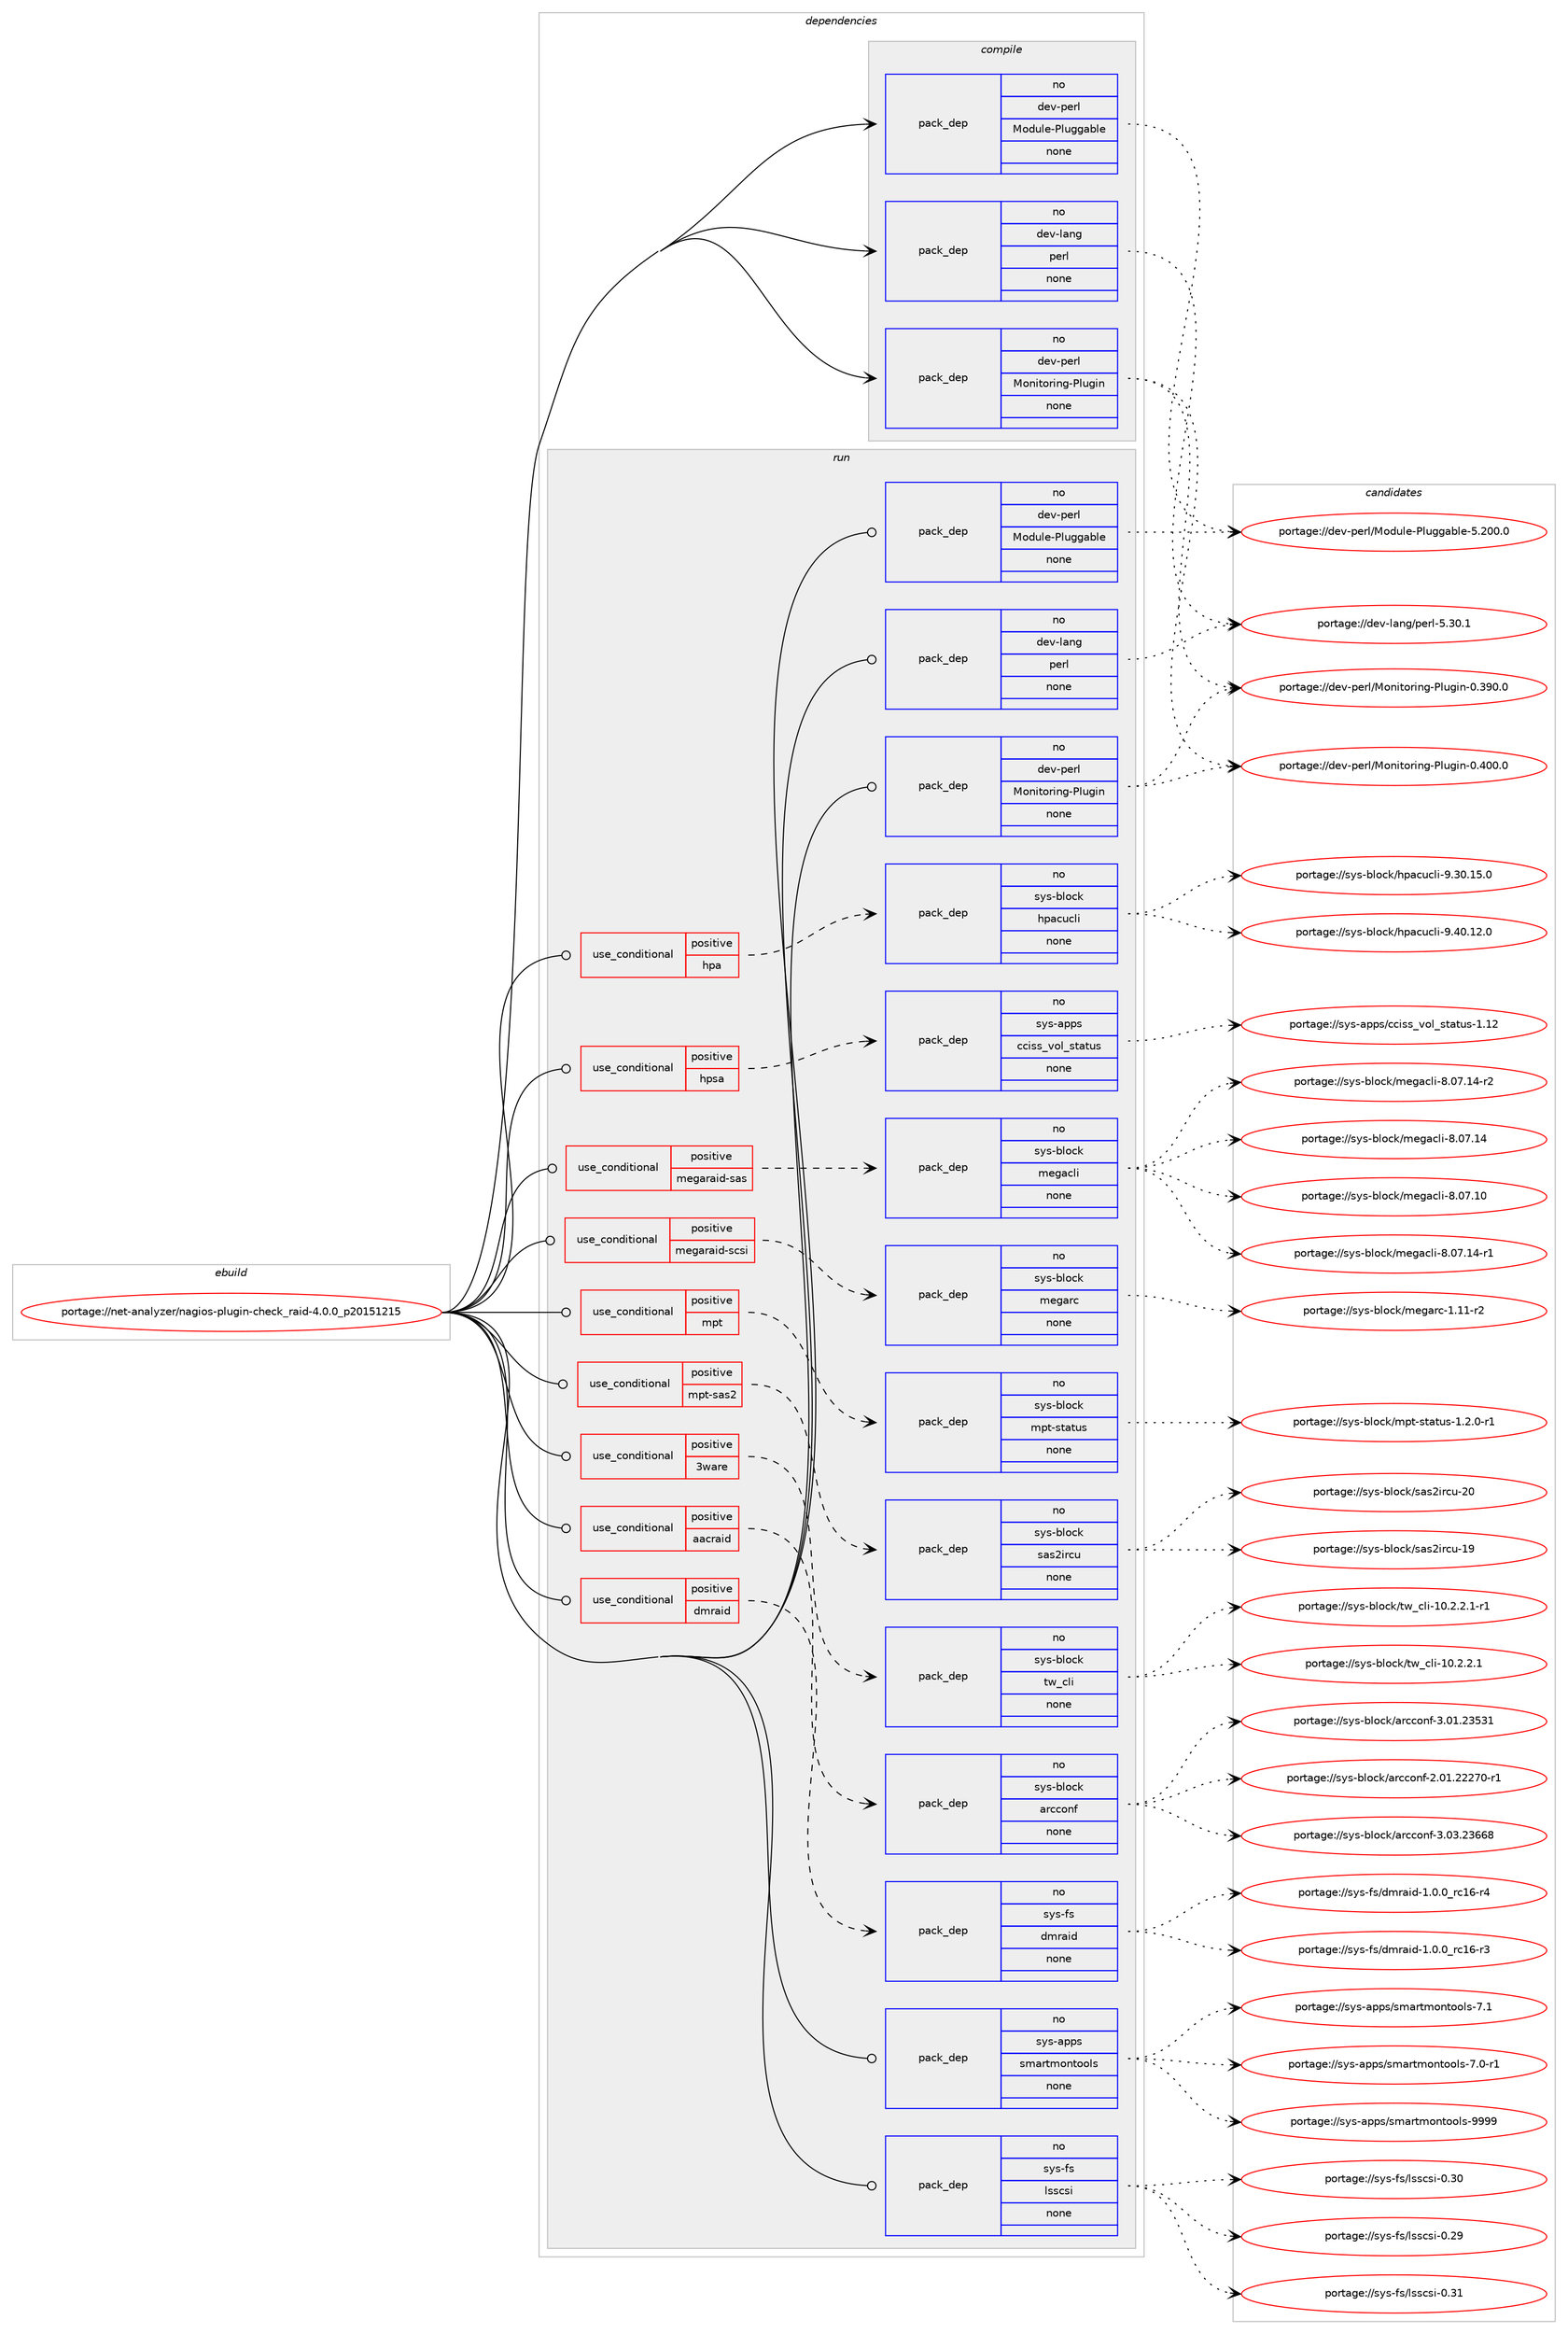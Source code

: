 digraph prolog {

# *************
# Graph options
# *************

newrank=true;
concentrate=true;
compound=true;
graph [rankdir=LR,fontname=Helvetica,fontsize=10,ranksep=1.5];#, ranksep=2.5, nodesep=0.2];
edge  [arrowhead=vee];
node  [fontname=Helvetica,fontsize=10];

# **********
# The ebuild
# **********

subgraph cluster_leftcol {
color=gray;
rank=same;
label=<<i>ebuild</i>>;
id [label="portage://net-analyzer/nagios-plugin-check_raid-4.0.0_p20151215", color=red, width=4, href="../net-analyzer/nagios-plugin-check_raid-4.0.0_p20151215.svg"];
}

# ****************
# The dependencies
# ****************

subgraph cluster_midcol {
color=gray;
label=<<i>dependencies</i>>;
subgraph cluster_compile {
fillcolor="#eeeeee";
style=filled;
label=<<i>compile</i>>;
subgraph pack69595 {
dependency91363 [label=<<TABLE BORDER="0" CELLBORDER="1" CELLSPACING="0" CELLPADDING="4" WIDTH="220"><TR><TD ROWSPAN="6" CELLPADDING="30">pack_dep</TD></TR><TR><TD WIDTH="110">no</TD></TR><TR><TD>dev-lang</TD></TR><TR><TD>perl</TD></TR><TR><TD>none</TD></TR><TR><TD></TD></TR></TABLE>>, shape=none, color=blue];
}
id:e -> dependency91363:w [weight=20,style="solid",arrowhead="vee"];
subgraph pack69596 {
dependency91364 [label=<<TABLE BORDER="0" CELLBORDER="1" CELLSPACING="0" CELLPADDING="4" WIDTH="220"><TR><TD ROWSPAN="6" CELLPADDING="30">pack_dep</TD></TR><TR><TD WIDTH="110">no</TD></TR><TR><TD>dev-perl</TD></TR><TR><TD>Module-Pluggable</TD></TR><TR><TD>none</TD></TR><TR><TD></TD></TR></TABLE>>, shape=none, color=blue];
}
id:e -> dependency91364:w [weight=20,style="solid",arrowhead="vee"];
subgraph pack69597 {
dependency91365 [label=<<TABLE BORDER="0" CELLBORDER="1" CELLSPACING="0" CELLPADDING="4" WIDTH="220"><TR><TD ROWSPAN="6" CELLPADDING="30">pack_dep</TD></TR><TR><TD WIDTH="110">no</TD></TR><TR><TD>dev-perl</TD></TR><TR><TD>Monitoring-Plugin</TD></TR><TR><TD>none</TD></TR><TR><TD></TD></TR></TABLE>>, shape=none, color=blue];
}
id:e -> dependency91365:w [weight=20,style="solid",arrowhead="vee"];
}
subgraph cluster_compileandrun {
fillcolor="#eeeeee";
style=filled;
label=<<i>compile and run</i>>;
}
subgraph cluster_run {
fillcolor="#eeeeee";
style=filled;
label=<<i>run</i>>;
subgraph cond20057 {
dependency91366 [label=<<TABLE BORDER="0" CELLBORDER="1" CELLSPACING="0" CELLPADDING="4"><TR><TD ROWSPAN="3" CELLPADDING="10">use_conditional</TD></TR><TR><TD>positive</TD></TR><TR><TD>3ware</TD></TR></TABLE>>, shape=none, color=red];
subgraph pack69598 {
dependency91367 [label=<<TABLE BORDER="0" CELLBORDER="1" CELLSPACING="0" CELLPADDING="4" WIDTH="220"><TR><TD ROWSPAN="6" CELLPADDING="30">pack_dep</TD></TR><TR><TD WIDTH="110">no</TD></TR><TR><TD>sys-block</TD></TR><TR><TD>tw_cli</TD></TR><TR><TD>none</TD></TR><TR><TD></TD></TR></TABLE>>, shape=none, color=blue];
}
dependency91366:e -> dependency91367:w [weight=20,style="dashed",arrowhead="vee"];
}
id:e -> dependency91366:w [weight=20,style="solid",arrowhead="odot"];
subgraph cond20058 {
dependency91368 [label=<<TABLE BORDER="0" CELLBORDER="1" CELLSPACING="0" CELLPADDING="4"><TR><TD ROWSPAN="3" CELLPADDING="10">use_conditional</TD></TR><TR><TD>positive</TD></TR><TR><TD>aacraid</TD></TR></TABLE>>, shape=none, color=red];
subgraph pack69599 {
dependency91369 [label=<<TABLE BORDER="0" CELLBORDER="1" CELLSPACING="0" CELLPADDING="4" WIDTH="220"><TR><TD ROWSPAN="6" CELLPADDING="30">pack_dep</TD></TR><TR><TD WIDTH="110">no</TD></TR><TR><TD>sys-block</TD></TR><TR><TD>arcconf</TD></TR><TR><TD>none</TD></TR><TR><TD></TD></TR></TABLE>>, shape=none, color=blue];
}
dependency91368:e -> dependency91369:w [weight=20,style="dashed",arrowhead="vee"];
}
id:e -> dependency91368:w [weight=20,style="solid",arrowhead="odot"];
subgraph cond20059 {
dependency91370 [label=<<TABLE BORDER="0" CELLBORDER="1" CELLSPACING="0" CELLPADDING="4"><TR><TD ROWSPAN="3" CELLPADDING="10">use_conditional</TD></TR><TR><TD>positive</TD></TR><TR><TD>dmraid</TD></TR></TABLE>>, shape=none, color=red];
subgraph pack69600 {
dependency91371 [label=<<TABLE BORDER="0" CELLBORDER="1" CELLSPACING="0" CELLPADDING="4" WIDTH="220"><TR><TD ROWSPAN="6" CELLPADDING="30">pack_dep</TD></TR><TR><TD WIDTH="110">no</TD></TR><TR><TD>sys-fs</TD></TR><TR><TD>dmraid</TD></TR><TR><TD>none</TD></TR><TR><TD></TD></TR></TABLE>>, shape=none, color=blue];
}
dependency91370:e -> dependency91371:w [weight=20,style="dashed",arrowhead="vee"];
}
id:e -> dependency91370:w [weight=20,style="solid",arrowhead="odot"];
subgraph cond20060 {
dependency91372 [label=<<TABLE BORDER="0" CELLBORDER="1" CELLSPACING="0" CELLPADDING="4"><TR><TD ROWSPAN="3" CELLPADDING="10">use_conditional</TD></TR><TR><TD>positive</TD></TR><TR><TD>hpa</TD></TR></TABLE>>, shape=none, color=red];
subgraph pack69601 {
dependency91373 [label=<<TABLE BORDER="0" CELLBORDER="1" CELLSPACING="0" CELLPADDING="4" WIDTH="220"><TR><TD ROWSPAN="6" CELLPADDING="30">pack_dep</TD></TR><TR><TD WIDTH="110">no</TD></TR><TR><TD>sys-block</TD></TR><TR><TD>hpacucli</TD></TR><TR><TD>none</TD></TR><TR><TD></TD></TR></TABLE>>, shape=none, color=blue];
}
dependency91372:e -> dependency91373:w [weight=20,style="dashed",arrowhead="vee"];
}
id:e -> dependency91372:w [weight=20,style="solid",arrowhead="odot"];
subgraph cond20061 {
dependency91374 [label=<<TABLE BORDER="0" CELLBORDER="1" CELLSPACING="0" CELLPADDING="4"><TR><TD ROWSPAN="3" CELLPADDING="10">use_conditional</TD></TR><TR><TD>positive</TD></TR><TR><TD>hpsa</TD></TR></TABLE>>, shape=none, color=red];
subgraph pack69602 {
dependency91375 [label=<<TABLE BORDER="0" CELLBORDER="1" CELLSPACING="0" CELLPADDING="4" WIDTH="220"><TR><TD ROWSPAN="6" CELLPADDING="30">pack_dep</TD></TR><TR><TD WIDTH="110">no</TD></TR><TR><TD>sys-apps</TD></TR><TR><TD>cciss_vol_status</TD></TR><TR><TD>none</TD></TR><TR><TD></TD></TR></TABLE>>, shape=none, color=blue];
}
dependency91374:e -> dependency91375:w [weight=20,style="dashed",arrowhead="vee"];
}
id:e -> dependency91374:w [weight=20,style="solid",arrowhead="odot"];
subgraph cond20062 {
dependency91376 [label=<<TABLE BORDER="0" CELLBORDER="1" CELLSPACING="0" CELLPADDING="4"><TR><TD ROWSPAN="3" CELLPADDING="10">use_conditional</TD></TR><TR><TD>positive</TD></TR><TR><TD>megaraid-sas</TD></TR></TABLE>>, shape=none, color=red];
subgraph pack69603 {
dependency91377 [label=<<TABLE BORDER="0" CELLBORDER="1" CELLSPACING="0" CELLPADDING="4" WIDTH="220"><TR><TD ROWSPAN="6" CELLPADDING="30">pack_dep</TD></TR><TR><TD WIDTH="110">no</TD></TR><TR><TD>sys-block</TD></TR><TR><TD>megacli</TD></TR><TR><TD>none</TD></TR><TR><TD></TD></TR></TABLE>>, shape=none, color=blue];
}
dependency91376:e -> dependency91377:w [weight=20,style="dashed",arrowhead="vee"];
}
id:e -> dependency91376:w [weight=20,style="solid",arrowhead="odot"];
subgraph cond20063 {
dependency91378 [label=<<TABLE BORDER="0" CELLBORDER="1" CELLSPACING="0" CELLPADDING="4"><TR><TD ROWSPAN="3" CELLPADDING="10">use_conditional</TD></TR><TR><TD>positive</TD></TR><TR><TD>megaraid-scsi</TD></TR></TABLE>>, shape=none, color=red];
subgraph pack69604 {
dependency91379 [label=<<TABLE BORDER="0" CELLBORDER="1" CELLSPACING="0" CELLPADDING="4" WIDTH="220"><TR><TD ROWSPAN="6" CELLPADDING="30">pack_dep</TD></TR><TR><TD WIDTH="110">no</TD></TR><TR><TD>sys-block</TD></TR><TR><TD>megarc</TD></TR><TR><TD>none</TD></TR><TR><TD></TD></TR></TABLE>>, shape=none, color=blue];
}
dependency91378:e -> dependency91379:w [weight=20,style="dashed",arrowhead="vee"];
}
id:e -> dependency91378:w [weight=20,style="solid",arrowhead="odot"];
subgraph cond20064 {
dependency91380 [label=<<TABLE BORDER="0" CELLBORDER="1" CELLSPACING="0" CELLPADDING="4"><TR><TD ROWSPAN="3" CELLPADDING="10">use_conditional</TD></TR><TR><TD>positive</TD></TR><TR><TD>mpt</TD></TR></TABLE>>, shape=none, color=red];
subgraph pack69605 {
dependency91381 [label=<<TABLE BORDER="0" CELLBORDER="1" CELLSPACING="0" CELLPADDING="4" WIDTH="220"><TR><TD ROWSPAN="6" CELLPADDING="30">pack_dep</TD></TR><TR><TD WIDTH="110">no</TD></TR><TR><TD>sys-block</TD></TR><TR><TD>mpt-status</TD></TR><TR><TD>none</TD></TR><TR><TD></TD></TR></TABLE>>, shape=none, color=blue];
}
dependency91380:e -> dependency91381:w [weight=20,style="dashed",arrowhead="vee"];
}
id:e -> dependency91380:w [weight=20,style="solid",arrowhead="odot"];
subgraph cond20065 {
dependency91382 [label=<<TABLE BORDER="0" CELLBORDER="1" CELLSPACING="0" CELLPADDING="4"><TR><TD ROWSPAN="3" CELLPADDING="10">use_conditional</TD></TR><TR><TD>positive</TD></TR><TR><TD>mpt-sas2</TD></TR></TABLE>>, shape=none, color=red];
subgraph pack69606 {
dependency91383 [label=<<TABLE BORDER="0" CELLBORDER="1" CELLSPACING="0" CELLPADDING="4" WIDTH="220"><TR><TD ROWSPAN="6" CELLPADDING="30">pack_dep</TD></TR><TR><TD WIDTH="110">no</TD></TR><TR><TD>sys-block</TD></TR><TR><TD>sas2ircu</TD></TR><TR><TD>none</TD></TR><TR><TD></TD></TR></TABLE>>, shape=none, color=blue];
}
dependency91382:e -> dependency91383:w [weight=20,style="dashed",arrowhead="vee"];
}
id:e -> dependency91382:w [weight=20,style="solid",arrowhead="odot"];
subgraph pack69607 {
dependency91384 [label=<<TABLE BORDER="0" CELLBORDER="1" CELLSPACING="0" CELLPADDING="4" WIDTH="220"><TR><TD ROWSPAN="6" CELLPADDING="30">pack_dep</TD></TR><TR><TD WIDTH="110">no</TD></TR><TR><TD>dev-lang</TD></TR><TR><TD>perl</TD></TR><TR><TD>none</TD></TR><TR><TD></TD></TR></TABLE>>, shape=none, color=blue];
}
id:e -> dependency91384:w [weight=20,style="solid",arrowhead="odot"];
subgraph pack69608 {
dependency91385 [label=<<TABLE BORDER="0" CELLBORDER="1" CELLSPACING="0" CELLPADDING="4" WIDTH="220"><TR><TD ROWSPAN="6" CELLPADDING="30">pack_dep</TD></TR><TR><TD WIDTH="110">no</TD></TR><TR><TD>dev-perl</TD></TR><TR><TD>Module-Pluggable</TD></TR><TR><TD>none</TD></TR><TR><TD></TD></TR></TABLE>>, shape=none, color=blue];
}
id:e -> dependency91385:w [weight=20,style="solid",arrowhead="odot"];
subgraph pack69609 {
dependency91386 [label=<<TABLE BORDER="0" CELLBORDER="1" CELLSPACING="0" CELLPADDING="4" WIDTH="220"><TR><TD ROWSPAN="6" CELLPADDING="30">pack_dep</TD></TR><TR><TD WIDTH="110">no</TD></TR><TR><TD>dev-perl</TD></TR><TR><TD>Monitoring-Plugin</TD></TR><TR><TD>none</TD></TR><TR><TD></TD></TR></TABLE>>, shape=none, color=blue];
}
id:e -> dependency91386:w [weight=20,style="solid",arrowhead="odot"];
subgraph pack69610 {
dependency91387 [label=<<TABLE BORDER="0" CELLBORDER="1" CELLSPACING="0" CELLPADDING="4" WIDTH="220"><TR><TD ROWSPAN="6" CELLPADDING="30">pack_dep</TD></TR><TR><TD WIDTH="110">no</TD></TR><TR><TD>sys-apps</TD></TR><TR><TD>smartmontools</TD></TR><TR><TD>none</TD></TR><TR><TD></TD></TR></TABLE>>, shape=none, color=blue];
}
id:e -> dependency91387:w [weight=20,style="solid",arrowhead="odot"];
subgraph pack69611 {
dependency91388 [label=<<TABLE BORDER="0" CELLBORDER="1" CELLSPACING="0" CELLPADDING="4" WIDTH="220"><TR><TD ROWSPAN="6" CELLPADDING="30">pack_dep</TD></TR><TR><TD WIDTH="110">no</TD></TR><TR><TD>sys-fs</TD></TR><TR><TD>lsscsi</TD></TR><TR><TD>none</TD></TR><TR><TD></TD></TR></TABLE>>, shape=none, color=blue];
}
id:e -> dependency91388:w [weight=20,style="solid",arrowhead="odot"];
}
}

# **************
# The candidates
# **************

subgraph cluster_choices {
rank=same;
color=gray;
label=<<i>candidates</i>>;

subgraph choice69595 {
color=black;
nodesep=1;
choice10010111845108971101034711210111410845534651484649 [label="portage://dev-lang/perl-5.30.1", color=red, width=4,href="../dev-lang/perl-5.30.1.svg"];
dependency91363:e -> choice10010111845108971101034711210111410845534651484649:w [style=dotted,weight="100"];
}
subgraph choice69596 {
color=black;
nodesep=1;
choice100101118451121011141084777111100117108101458010811710310397981081014553465048484648 [label="portage://dev-perl/Module-Pluggable-5.200.0", color=red, width=4,href="../dev-perl/Module-Pluggable-5.200.0.svg"];
dependency91364:e -> choice100101118451121011141084777111100117108101458010811710310397981081014553465048484648:w [style=dotted,weight="100"];
}
subgraph choice69597 {
color=black;
nodesep=1;
choice10010111845112101114108477711111010511611111410511010345801081171031051104548465248484648 [label="portage://dev-perl/Monitoring-Plugin-0.400.0", color=red, width=4,href="../dev-perl/Monitoring-Plugin-0.400.0.svg"];
choice10010111845112101114108477711111010511611111410511010345801081171031051104548465157484648 [label="portage://dev-perl/Monitoring-Plugin-0.390.0", color=red, width=4,href="../dev-perl/Monitoring-Plugin-0.390.0.svg"];
dependency91365:e -> choice10010111845112101114108477711111010511611111410511010345801081171031051104548465248484648:w [style=dotted,weight="100"];
dependency91365:e -> choice10010111845112101114108477711111010511611111410511010345801081171031051104548465157484648:w [style=dotted,weight="100"];
}
subgraph choice69598 {
color=black;
nodesep=1;
choice1151211154598108111991074711611995991081054549484650465046494511449 [label="portage://sys-block/tw_cli-10.2.2.1-r1", color=red, width=4,href="../sys-block/tw_cli-10.2.2.1-r1.svg"];
choice115121115459810811199107471161199599108105454948465046504649 [label="portage://sys-block/tw_cli-10.2.2.1", color=red, width=4,href="../sys-block/tw_cli-10.2.2.1.svg"];
dependency91367:e -> choice1151211154598108111991074711611995991081054549484650465046494511449:w [style=dotted,weight="100"];
dependency91367:e -> choice115121115459810811199107471161199599108105454948465046504649:w [style=dotted,weight="100"];
}
subgraph choice69599 {
color=black;
nodesep=1;
choice115121115459810811199107479711499991111101024551464851465051545456 [label="portage://sys-block/arcconf-3.03.23668", color=red, width=4,href="../sys-block/arcconf-3.03.23668.svg"];
choice115121115459810811199107479711499991111101024551464849465051535149 [label="portage://sys-block/arcconf-3.01.23531", color=red, width=4,href="../sys-block/arcconf-3.01.23531.svg"];
choice1151211154598108111991074797114999911111010245504648494650505055484511449 [label="portage://sys-block/arcconf-2.01.22270-r1", color=red, width=4,href="../sys-block/arcconf-2.01.22270-r1.svg"];
dependency91369:e -> choice115121115459810811199107479711499991111101024551464851465051545456:w [style=dotted,weight="100"];
dependency91369:e -> choice115121115459810811199107479711499991111101024551464849465051535149:w [style=dotted,weight="100"];
dependency91369:e -> choice1151211154598108111991074797114999911111010245504648494650505055484511449:w [style=dotted,weight="100"];
}
subgraph choice69600 {
color=black;
nodesep=1;
choice115121115451021154710010911497105100454946484648951149949544511452 [label="portage://sys-fs/dmraid-1.0.0_rc16-r4", color=red, width=4,href="../sys-fs/dmraid-1.0.0_rc16-r4.svg"];
choice115121115451021154710010911497105100454946484648951149949544511451 [label="portage://sys-fs/dmraid-1.0.0_rc16-r3", color=red, width=4,href="../sys-fs/dmraid-1.0.0_rc16-r3.svg"];
dependency91371:e -> choice115121115451021154710010911497105100454946484648951149949544511452:w [style=dotted,weight="100"];
dependency91371:e -> choice115121115451021154710010911497105100454946484648951149949544511451:w [style=dotted,weight="100"];
}
subgraph choice69601 {
color=black;
nodesep=1;
choice1151211154598108111991074710411297991179910810545574652484649504648 [label="portage://sys-block/hpacucli-9.40.12.0", color=red, width=4,href="../sys-block/hpacucli-9.40.12.0.svg"];
choice1151211154598108111991074710411297991179910810545574651484649534648 [label="portage://sys-block/hpacucli-9.30.15.0", color=red, width=4,href="../sys-block/hpacucli-9.30.15.0.svg"];
dependency91373:e -> choice1151211154598108111991074710411297991179910810545574652484649504648:w [style=dotted,weight="100"];
dependency91373:e -> choice1151211154598108111991074710411297991179910810545574651484649534648:w [style=dotted,weight="100"];
}
subgraph choice69602 {
color=black;
nodesep=1;
choice11512111545971121121154799991051151159511811110895115116971161171154549464950 [label="portage://sys-apps/cciss_vol_status-1.12", color=red, width=4,href="../sys-apps/cciss_vol_status-1.12.svg"];
dependency91375:e -> choice11512111545971121121154799991051151159511811110895115116971161171154549464950:w [style=dotted,weight="100"];
}
subgraph choice69603 {
color=black;
nodesep=1;
choice11512111545981081119910747109101103979910810545564648554649524511450 [label="portage://sys-block/megacli-8.07.14-r2", color=red, width=4,href="../sys-block/megacli-8.07.14-r2.svg"];
choice11512111545981081119910747109101103979910810545564648554649524511449 [label="portage://sys-block/megacli-8.07.14-r1", color=red, width=4,href="../sys-block/megacli-8.07.14-r1.svg"];
choice1151211154598108111991074710910110397991081054556464855464952 [label="portage://sys-block/megacli-8.07.14", color=red, width=4,href="../sys-block/megacli-8.07.14.svg"];
choice1151211154598108111991074710910110397991081054556464855464948 [label="portage://sys-block/megacli-8.07.10", color=red, width=4,href="../sys-block/megacli-8.07.10.svg"];
dependency91377:e -> choice11512111545981081119910747109101103979910810545564648554649524511450:w [style=dotted,weight="100"];
dependency91377:e -> choice11512111545981081119910747109101103979910810545564648554649524511449:w [style=dotted,weight="100"];
dependency91377:e -> choice1151211154598108111991074710910110397991081054556464855464952:w [style=dotted,weight="100"];
dependency91377:e -> choice1151211154598108111991074710910110397991081054556464855464948:w [style=dotted,weight="100"];
}
subgraph choice69604 {
color=black;
nodesep=1;
choice11512111545981081119910747109101103971149945494649494511450 [label="portage://sys-block/megarc-1.11-r2", color=red, width=4,href="../sys-block/megarc-1.11-r2.svg"];
dependency91379:e -> choice11512111545981081119910747109101103971149945494649494511450:w [style=dotted,weight="100"];
}
subgraph choice69605 {
color=black;
nodesep=1;
choice1151211154598108111991074710911211645115116971161171154549465046484511449 [label="portage://sys-block/mpt-status-1.2.0-r1", color=red, width=4,href="../sys-block/mpt-status-1.2.0-r1.svg"];
dependency91381:e -> choice1151211154598108111991074710911211645115116971161171154549465046484511449:w [style=dotted,weight="100"];
}
subgraph choice69606 {
color=black;
nodesep=1;
choice11512111545981081119910747115971155010511499117455048 [label="portage://sys-block/sas2ircu-20", color=red, width=4,href="../sys-block/sas2ircu-20.svg"];
choice11512111545981081119910747115971155010511499117454957 [label="portage://sys-block/sas2ircu-19", color=red, width=4,href="../sys-block/sas2ircu-19.svg"];
dependency91383:e -> choice11512111545981081119910747115971155010511499117455048:w [style=dotted,weight="100"];
dependency91383:e -> choice11512111545981081119910747115971155010511499117454957:w [style=dotted,weight="100"];
}
subgraph choice69607 {
color=black;
nodesep=1;
choice10010111845108971101034711210111410845534651484649 [label="portage://dev-lang/perl-5.30.1", color=red, width=4,href="../dev-lang/perl-5.30.1.svg"];
dependency91384:e -> choice10010111845108971101034711210111410845534651484649:w [style=dotted,weight="100"];
}
subgraph choice69608 {
color=black;
nodesep=1;
choice100101118451121011141084777111100117108101458010811710310397981081014553465048484648 [label="portage://dev-perl/Module-Pluggable-5.200.0", color=red, width=4,href="../dev-perl/Module-Pluggable-5.200.0.svg"];
dependency91385:e -> choice100101118451121011141084777111100117108101458010811710310397981081014553465048484648:w [style=dotted,weight="100"];
}
subgraph choice69609 {
color=black;
nodesep=1;
choice10010111845112101114108477711111010511611111410511010345801081171031051104548465248484648 [label="portage://dev-perl/Monitoring-Plugin-0.400.0", color=red, width=4,href="../dev-perl/Monitoring-Plugin-0.400.0.svg"];
choice10010111845112101114108477711111010511611111410511010345801081171031051104548465157484648 [label="portage://dev-perl/Monitoring-Plugin-0.390.0", color=red, width=4,href="../dev-perl/Monitoring-Plugin-0.390.0.svg"];
dependency91386:e -> choice10010111845112101114108477711111010511611111410511010345801081171031051104548465248484648:w [style=dotted,weight="100"];
dependency91386:e -> choice10010111845112101114108477711111010511611111410511010345801081171031051104548465157484648:w [style=dotted,weight="100"];
}
subgraph choice69610 {
color=black;
nodesep=1;
choice115121115459711211211547115109971141161091111101161111111081154557575757 [label="portage://sys-apps/smartmontools-9999", color=red, width=4,href="../sys-apps/smartmontools-9999.svg"];
choice1151211154597112112115471151099711411610911111011611111110811545554649 [label="portage://sys-apps/smartmontools-7.1", color=red, width=4,href="../sys-apps/smartmontools-7.1.svg"];
choice11512111545971121121154711510997114116109111110116111111108115455546484511449 [label="portage://sys-apps/smartmontools-7.0-r1", color=red, width=4,href="../sys-apps/smartmontools-7.0-r1.svg"];
dependency91387:e -> choice115121115459711211211547115109971141161091111101161111111081154557575757:w [style=dotted,weight="100"];
dependency91387:e -> choice1151211154597112112115471151099711411610911111011611111110811545554649:w [style=dotted,weight="100"];
dependency91387:e -> choice11512111545971121121154711510997114116109111110116111111108115455546484511449:w [style=dotted,weight="100"];
}
subgraph choice69611 {
color=black;
nodesep=1;
choice1151211154510211547108115115991151054548465149 [label="portage://sys-fs/lsscsi-0.31", color=red, width=4,href="../sys-fs/lsscsi-0.31.svg"];
choice1151211154510211547108115115991151054548465148 [label="portage://sys-fs/lsscsi-0.30", color=red, width=4,href="../sys-fs/lsscsi-0.30.svg"];
choice1151211154510211547108115115991151054548465057 [label="portage://sys-fs/lsscsi-0.29", color=red, width=4,href="../sys-fs/lsscsi-0.29.svg"];
dependency91388:e -> choice1151211154510211547108115115991151054548465149:w [style=dotted,weight="100"];
dependency91388:e -> choice1151211154510211547108115115991151054548465148:w [style=dotted,weight="100"];
dependency91388:e -> choice1151211154510211547108115115991151054548465057:w [style=dotted,weight="100"];
}
}

}
